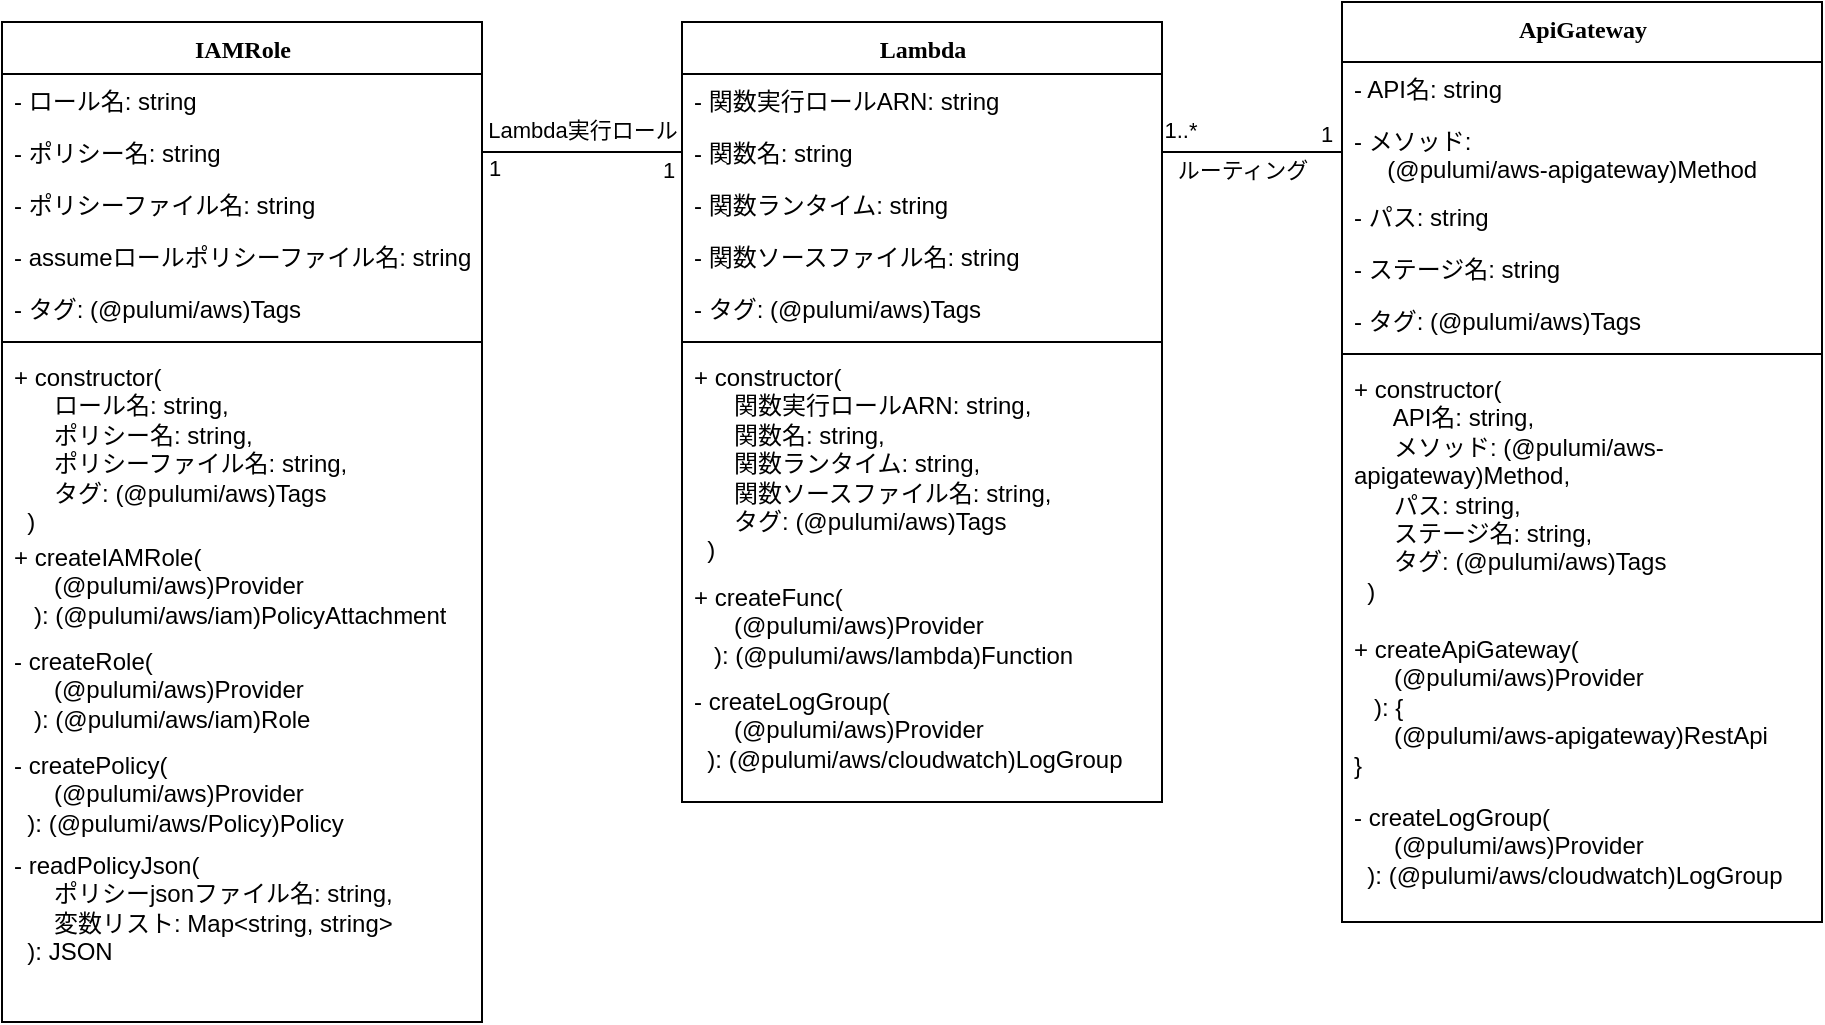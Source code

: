 <mxfile version="24.7.1" type="device">
  <diagram name="Page-1" id="9f46799a-70d6-7492-0946-bef42562c5a5">
    <mxGraphModel dx="1674" dy="841" grid="1" gridSize="10" guides="1" tooltips="1" connect="1" arrows="1" fold="1" page="1" pageScale="1" pageWidth="1100" pageHeight="850" background="none" math="0" shadow="0">
      <root>
        <mxCell id="0" />
        <mxCell id="1" parent="0" />
        <mxCell id="78961159f06e98e8-30" value="Lambda" style="swimlane;html=1;fontStyle=1;align=center;verticalAlign=top;childLayout=stackLayout;horizontal=1;startSize=26;horizontalStack=0;resizeParent=1;resizeLast=0;collapsible=1;marginBottom=0;swimlaneFillColor=#ffffff;rounded=0;shadow=0;comic=0;labelBackgroundColor=none;strokeWidth=1;fillColor=none;fontFamily=Verdana;fontSize=12" parent="1" vertex="1">
          <mxGeometry x="450" y="30" width="240" height="390" as="geometry" />
        </mxCell>
        <mxCell id="78961159f06e98e8-31" value="- 関数実行ロールARN: string" style="text;html=1;strokeColor=none;fillColor=none;align=left;verticalAlign=top;spacingLeft=4;spacingRight=4;whiteSpace=wrap;overflow=hidden;rotatable=0;points=[[0,0.5],[1,0.5]];portConstraint=eastwest;" parent="78961159f06e98e8-30" vertex="1">
          <mxGeometry y="26" width="240" height="26" as="geometry" />
        </mxCell>
        <mxCell id="78961159f06e98e8-32" value="- 関数名: string" style="text;html=1;strokeColor=none;fillColor=none;align=left;verticalAlign=top;spacingLeft=4;spacingRight=4;whiteSpace=wrap;overflow=hidden;rotatable=0;points=[[0,0.5],[1,0.5]];portConstraint=eastwest;" parent="78961159f06e98e8-30" vertex="1">
          <mxGeometry y="52" width="240" height="26" as="geometry" />
        </mxCell>
        <mxCell id="78961159f06e98e8-34" value="- 関数ランタイム: string" style="text;html=1;strokeColor=none;fillColor=none;align=left;verticalAlign=top;spacingLeft=4;spacingRight=4;whiteSpace=wrap;overflow=hidden;rotatable=0;points=[[0,0.5],[1,0.5]];portConstraint=eastwest;" parent="78961159f06e98e8-30" vertex="1">
          <mxGeometry y="78" width="240" height="26" as="geometry" />
        </mxCell>
        <mxCell id="AzaUwLEaXmX3aponU0eL-1" value="- 関数ソースファイル名: string" style="text;html=1;strokeColor=none;fillColor=none;align=left;verticalAlign=top;spacingLeft=4;spacingRight=4;whiteSpace=wrap;overflow=hidden;rotatable=0;points=[[0,0.5],[1,0.5]];portConstraint=eastwest;" parent="78961159f06e98e8-30" vertex="1">
          <mxGeometry y="104" width="240" height="26" as="geometry" />
        </mxCell>
        <mxCell id="xMMDIXil7vFxodbTR-LS-43" value="- タグ: (@pulumi/aws)Tags" style="text;html=1;strokeColor=none;fillColor=none;align=left;verticalAlign=top;spacingLeft=4;spacingRight=4;whiteSpace=wrap;overflow=hidden;rotatable=0;points=[[0,0.5],[1,0.5]];portConstraint=eastwest;" parent="78961159f06e98e8-30" vertex="1">
          <mxGeometry y="130" width="240" height="26" as="geometry" />
        </mxCell>
        <mxCell id="78961159f06e98e8-38" value="" style="line;html=1;strokeWidth=1;fillColor=none;align=left;verticalAlign=middle;spacingTop=-1;spacingLeft=3;spacingRight=3;rotatable=0;labelPosition=right;points=[];portConstraint=eastwest;" parent="78961159f06e98e8-30" vertex="1">
          <mxGeometry y="156" width="240" height="8" as="geometry" />
        </mxCell>
        <mxCell id="DzEdQuTOkfnMJAc7aqNY-2" value="+ constructor(&lt;div&gt;&amp;nbsp; &amp;nbsp; &amp;nbsp; 関数実行ロールARN: string,&lt;/div&gt;&lt;div&gt;&amp;nbsp; &amp;nbsp; &amp;nbsp; 関数名: string,&lt;/div&gt;&lt;div&gt;&amp;nbsp; &amp;nbsp; &amp;nbsp; 関数ランタイム: string,&lt;/div&gt;&lt;div&gt;&amp;nbsp; &amp;nbsp; &amp;nbsp; 関数ソースファイル名: string,&lt;br&gt;&lt;/div&gt;&lt;div&gt;&amp;nbsp; &amp;nbsp; &amp;nbsp; タグ:&amp;nbsp;&lt;span style=&quot;background-color: initial;&quot;&gt;(@pulumi/aws)Tags&lt;/span&gt;&lt;/div&gt;&lt;div&gt;&amp;nbsp; )&lt;/div&gt;" style="text;html=1;strokeColor=none;fillColor=none;align=left;verticalAlign=top;spacingLeft=4;spacingRight=4;whiteSpace=wrap;overflow=hidden;rotatable=0;points=[[0,0.5],[1,0.5]];portConstraint=eastwest;" parent="78961159f06e98e8-30" vertex="1">
          <mxGeometry y="164" width="240" height="110" as="geometry" />
        </mxCell>
        <mxCell id="78961159f06e98e8-39" value="+ createFunc(&lt;div&gt;&amp;nbsp; &amp;nbsp; &amp;nbsp; (@pulumi/aws)Provider&lt;/div&gt;&lt;div&gt;&amp;nbsp; &amp;nbsp;): (@pulumi/aws/lambda)Function&lt;/div&gt;" style="text;html=1;strokeColor=none;fillColor=none;align=left;verticalAlign=top;spacingLeft=4;spacingRight=4;whiteSpace=wrap;overflow=hidden;rotatable=0;points=[[0,0.5],[1,0.5]];portConstraint=eastwest;" parent="78961159f06e98e8-30" vertex="1">
          <mxGeometry y="274" width="240" height="52" as="geometry" />
        </mxCell>
        <mxCell id="78961159f06e98e8-40" value="- createLogGroup(&lt;div&gt;&amp;nbsp; &amp;nbsp; &amp;nbsp; (@pulumi/aws)Provider&lt;/div&gt;&lt;div&gt;&amp;nbsp; ):&amp;nbsp;&lt;span style=&quot;background-color: initial;&quot;&gt;(@pulumi/aws/cloudwatch)LogGroup&lt;/span&gt;&lt;/div&gt;" style="text;html=1;strokeColor=none;fillColor=none;align=left;verticalAlign=top;spacingLeft=4;spacingRight=4;whiteSpace=wrap;overflow=hidden;rotatable=0;points=[[0,0.5],[1,0.5]];portConstraint=eastwest;" parent="78961159f06e98e8-30" vertex="1">
          <mxGeometry y="326" width="240" height="50" as="geometry" />
        </mxCell>
        <mxCell id="78961159f06e98e8-129" style="edgeStyle=elbowEdgeStyle;html=1;labelBackgroundColor=none;startFill=0;startSize=8;endArrow=open;endFill=0;endSize=16;fontFamily=Verdana;fontSize=12;elbow=vertical;dashed=1;" parent="1" edge="1">
          <mxGeometry relative="1" as="geometry">
            <mxPoint x="250" y="632" as="targetPoint" />
          </mxGeometry>
        </mxCell>
        <mxCell id="78961159f06e98e8-130" style="edgeStyle=elbowEdgeStyle;html=1;labelBackgroundColor=none;startFill=0;startSize=8;endArrow=diamondThin;endFill=0;endSize=16;fontFamily=Verdana;fontSize=12;elbow=vertical;" parent="1" edge="1">
          <mxGeometry relative="1" as="geometry">
            <mxPoint x="520" y="617" as="targetPoint" />
          </mxGeometry>
        </mxCell>
        <mxCell id="xMMDIXil7vFxodbTR-LS-16" value="&lt;div&gt;ApiGateway&lt;/div&gt;" style="swimlane;html=1;fontStyle=1;align=center;verticalAlign=top;childLayout=stackLayout;horizontal=1;startSize=30;horizontalStack=0;resizeParent=1;resizeLast=0;collapsible=1;marginBottom=0;swimlaneFillColor=#ffffff;rounded=0;shadow=0;comic=0;labelBackgroundColor=none;strokeWidth=1;fillColor=none;fontFamily=Verdana;fontSize=12" parent="1" vertex="1">
          <mxGeometry x="780" y="20" width="240" height="460" as="geometry">
            <mxRectangle x="450" y="470" width="110" height="40" as="alternateBounds" />
          </mxGeometry>
        </mxCell>
        <mxCell id="xMMDIXil7vFxodbTR-LS-17" value="- API名: string" style="text;html=1;strokeColor=none;fillColor=none;align=left;verticalAlign=top;spacingLeft=4;spacingRight=4;whiteSpace=wrap;overflow=hidden;rotatable=0;points=[[0,0.5],[1,0.5]];portConstraint=eastwest;" parent="xMMDIXil7vFxodbTR-LS-16" vertex="1">
          <mxGeometry y="30" width="240" height="26" as="geometry" />
        </mxCell>
        <mxCell id="xMMDIXil7vFxodbTR-LS-19" value="- メソッド:&lt;div&gt;&amp;nbsp; &amp;nbsp; &amp;nbsp;(@pulumi/aws-apigateway)Method&lt;/div&gt;" style="text;html=1;strokeColor=none;fillColor=none;align=left;verticalAlign=top;spacingLeft=4;spacingRight=4;whiteSpace=wrap;overflow=hidden;rotatable=0;points=[[0,0.5],[1,0.5]];portConstraint=eastwest;" parent="xMMDIXil7vFxodbTR-LS-16" vertex="1">
          <mxGeometry y="56" width="240" height="38" as="geometry" />
        </mxCell>
        <mxCell id="xMMDIXil7vFxodbTR-LS-20" value="- パス: string" style="text;html=1;strokeColor=none;fillColor=none;align=left;verticalAlign=top;spacingLeft=4;spacingRight=4;whiteSpace=wrap;overflow=hidden;rotatable=0;points=[[0,0.5],[1,0.5]];portConstraint=eastwest;" parent="xMMDIXil7vFxodbTR-LS-16" vertex="1">
          <mxGeometry y="94" width="240" height="26" as="geometry" />
        </mxCell>
        <mxCell id="xMMDIXil7vFxodbTR-LS-21" value="- ステージ名: string" style="text;html=1;strokeColor=none;fillColor=none;align=left;verticalAlign=top;spacingLeft=4;spacingRight=4;whiteSpace=wrap;overflow=hidden;rotatable=0;points=[[0,0.5],[1,0.5]];portConstraint=eastwest;" parent="xMMDIXil7vFxodbTR-LS-16" vertex="1">
          <mxGeometry y="120" width="240" height="26" as="geometry" />
        </mxCell>
        <mxCell id="xMMDIXil7vFxodbTR-LS-22" value="- タグ: (@pulumi/aws)Tags" style="text;html=1;strokeColor=none;fillColor=none;align=left;verticalAlign=top;spacingLeft=4;spacingRight=4;whiteSpace=wrap;overflow=hidden;rotatable=0;points=[[0,0.5],[1,0.5]];portConstraint=eastwest;" parent="xMMDIXil7vFxodbTR-LS-16" vertex="1">
          <mxGeometry y="146" width="240" height="26" as="geometry" />
        </mxCell>
        <mxCell id="xMMDIXil7vFxodbTR-LS-23" value="" style="line;html=1;strokeWidth=1;fillColor=none;align=left;verticalAlign=middle;spacingTop=-1;spacingLeft=3;spacingRight=3;rotatable=0;labelPosition=right;points=[];portConstraint=eastwest;" parent="xMMDIXil7vFxodbTR-LS-16" vertex="1">
          <mxGeometry y="172" width="240" height="8" as="geometry" />
        </mxCell>
        <mxCell id="DzEdQuTOkfnMJAc7aqNY-3" value="+ constructor(&lt;div&gt;&amp;nbsp; &amp;nbsp; &amp;nbsp; API名: string,&lt;/div&gt;&lt;div&gt;&amp;nbsp; &amp;nbsp; &amp;nbsp; メソッド: (@pulumi/aws-apigateway)Method,&lt;/div&gt;&lt;div&gt;&amp;nbsp; &amp;nbsp; &amp;nbsp; パス: string,&lt;/div&gt;&lt;div&gt;&amp;nbsp; &amp;nbsp; &amp;nbsp; ステージ名: string,&lt;br&gt;&lt;/div&gt;&lt;div&gt;&amp;nbsp; &amp;nbsp; &amp;nbsp; タグ:&amp;nbsp;&lt;span style=&quot;background-color: initial;&quot;&gt;(@pulumi/aws)Tags&lt;/span&gt;&lt;/div&gt;&lt;div&gt;&amp;nbsp; )&lt;/div&gt;" style="text;html=1;strokeColor=none;fillColor=none;align=left;verticalAlign=top;spacingLeft=4;spacingRight=4;whiteSpace=wrap;overflow=hidden;rotatable=0;points=[[0,0.5],[1,0.5]];portConstraint=eastwest;" parent="xMMDIXil7vFxodbTR-LS-16" vertex="1">
          <mxGeometry y="180" width="240" height="130" as="geometry" />
        </mxCell>
        <mxCell id="xMMDIXil7vFxodbTR-LS-24" value="+ createApiGateway(&lt;div&gt;&amp;nbsp; &amp;nbsp; &amp;nbsp; (@pulumi/aws)Provider&lt;/div&gt;&lt;div&gt;&amp;nbsp; &amp;nbsp;): {&lt;/div&gt;&lt;div&gt;&amp;nbsp; &amp;nbsp; &amp;nbsp; (@pulumi/aws-apigateway)RestApi&lt;/div&gt;&lt;div&gt;&lt;span style=&quot;background-color: initial;&quot;&gt;}&lt;/span&gt;&lt;/div&gt;" style="text;html=1;strokeColor=none;fillColor=none;align=left;verticalAlign=top;spacingLeft=4;spacingRight=4;whiteSpace=wrap;overflow=hidden;rotatable=0;points=[[0,0.5],[1,0.5]];portConstraint=eastwest;" parent="xMMDIXil7vFxodbTR-LS-16" vertex="1">
          <mxGeometry y="310" width="240" height="84" as="geometry" />
        </mxCell>
        <mxCell id="xMMDIXil7vFxodbTR-LS-29" value="- createLogGroup(&lt;div&gt;&amp;nbsp; &amp;nbsp; &amp;nbsp; (@pulumi/aws)Provider&lt;/div&gt;&lt;div&gt;&amp;nbsp; ):&amp;nbsp;&lt;span style=&quot;background-color: initial;&quot;&gt;(@pulumi/aws/cloudwatch)LogGroup&lt;/span&gt;&lt;/div&gt;" style="text;html=1;strokeColor=none;fillColor=none;align=left;verticalAlign=top;spacingLeft=4;spacingRight=4;whiteSpace=wrap;overflow=hidden;rotatable=0;points=[[0,0.5],[1,0.5]];portConstraint=eastwest;" parent="xMMDIXil7vFxodbTR-LS-16" vertex="1">
          <mxGeometry y="394" width="240" height="50" as="geometry" />
        </mxCell>
        <mxCell id="xMMDIXil7vFxodbTR-LS-30" value="" style="endArrow=none;html=1;rounded=0;entryX=0;entryY=0.5;entryDx=0;entryDy=0;exitX=1;exitY=0.5;exitDx=0;exitDy=0;" parent="1" source="78961159f06e98e8-32" target="xMMDIXil7vFxodbTR-LS-19" edge="1">
          <mxGeometry relative="1" as="geometry">
            <mxPoint x="730" y="220" as="sourcePoint" />
            <mxPoint x="490" y="340" as="targetPoint" />
          </mxGeometry>
        </mxCell>
        <mxCell id="xMMDIXil7vFxodbTR-LS-34" value="&lt;div&gt;ルーティング&lt;/div&gt;" style="edgeLabel;html=1;align=center;verticalAlign=middle;resizable=0;points=[];" parent="xMMDIXil7vFxodbTR-LS-30" vertex="1" connectable="0">
          <mxGeometry x="-0.22" y="1" relative="1" as="geometry">
            <mxPoint x="5" y="10" as="offset" />
          </mxGeometry>
        </mxCell>
        <mxCell id="xMMDIXil7vFxodbTR-LS-50" value="1" style="edgeLabel;html=1;align=center;verticalAlign=middle;resizable=0;points=[];" parent="xMMDIXil7vFxodbTR-LS-30" vertex="1" connectable="0">
          <mxGeometry x="-0.28" y="-2" relative="1" as="geometry">
            <mxPoint x="49" y="-11" as="offset" />
          </mxGeometry>
        </mxCell>
        <mxCell id="xMMDIXil7vFxodbTR-LS-51" value="1..*" style="edgeLabel;html=1;align=center;verticalAlign=middle;resizable=0;points=[];" parent="xMMDIXil7vFxodbTR-LS-30" vertex="1" connectable="0">
          <mxGeometry x="-0.58" y="-1" relative="1" as="geometry">
            <mxPoint x="-10" y="-12" as="offset" />
          </mxGeometry>
        </mxCell>
        <mxCell id="xMMDIXil7vFxodbTR-LS-35" value="IAMRole" style="swimlane;html=1;fontStyle=1;align=center;verticalAlign=top;childLayout=stackLayout;horizontal=1;startSize=26;horizontalStack=0;resizeParent=1;resizeLast=0;collapsible=1;marginBottom=0;swimlaneFillColor=#ffffff;rounded=0;shadow=0;comic=0;labelBackgroundColor=none;strokeWidth=1;fillColor=none;fontFamily=Verdana;fontSize=12" parent="1" vertex="1">
          <mxGeometry x="110" y="30" width="240" height="500" as="geometry" />
        </mxCell>
        <mxCell id="xMMDIXil7vFxodbTR-LS-36" value="- ロール名: string" style="text;html=1;strokeColor=none;fillColor=none;align=left;verticalAlign=top;spacingLeft=4;spacingRight=4;whiteSpace=wrap;overflow=hidden;rotatable=0;points=[[0,0.5],[1,0.5]];portConstraint=eastwest;" parent="xMMDIXil7vFxodbTR-LS-35" vertex="1">
          <mxGeometry y="26" width="240" height="26" as="geometry" />
        </mxCell>
        <mxCell id="xMMDIXil7vFxodbTR-LS-37" value="- ポリシー名: string" style="text;html=1;strokeColor=none;fillColor=none;align=left;verticalAlign=top;spacingLeft=4;spacingRight=4;whiteSpace=wrap;overflow=hidden;rotatable=0;points=[[0,0.5],[1,0.5]];portConstraint=eastwest;" parent="xMMDIXil7vFxodbTR-LS-35" vertex="1">
          <mxGeometry y="52" width="240" height="26" as="geometry" />
        </mxCell>
        <mxCell id="xMMDIXil7vFxodbTR-LS-38" value="- ポリシーファイル名: s&lt;span style=&quot;background-color: initial;&quot;&gt;tring&lt;/span&gt;" style="text;html=1;strokeColor=none;fillColor=none;align=left;verticalAlign=top;spacingLeft=4;spacingRight=4;whiteSpace=wrap;overflow=hidden;rotatable=0;points=[[0,0.5],[1,0.5]];portConstraint=eastwest;" parent="xMMDIXil7vFxodbTR-LS-35" vertex="1">
          <mxGeometry y="78" width="240" height="26" as="geometry" />
        </mxCell>
        <mxCell id="hTaqogGyKCBE5-Hot58E-1" value="- assumeロールポリシーファイル名: s&lt;span style=&quot;background-color: initial;&quot;&gt;tring&lt;/span&gt;" style="text;html=1;strokeColor=none;fillColor=none;align=left;verticalAlign=top;spacingLeft=4;spacingRight=4;whiteSpace=wrap;overflow=hidden;rotatable=0;points=[[0,0.5],[1,0.5]];portConstraint=eastwest;" parent="xMMDIXil7vFxodbTR-LS-35" vertex="1">
          <mxGeometry y="104" width="240" height="26" as="geometry" />
        </mxCell>
        <mxCell id="xMMDIXil7vFxodbTR-LS-39" value="- タグ: (@pulumi/aws)Tags" style="text;html=1;strokeColor=none;fillColor=none;align=left;verticalAlign=top;spacingLeft=4;spacingRight=4;whiteSpace=wrap;overflow=hidden;rotatable=0;points=[[0,0.5],[1,0.5]];portConstraint=eastwest;" parent="xMMDIXil7vFxodbTR-LS-35" vertex="1">
          <mxGeometry y="130" width="240" height="26" as="geometry" />
        </mxCell>
        <mxCell id="xMMDIXil7vFxodbTR-LS-40" value="" style="line;html=1;strokeWidth=1;fillColor=none;align=left;verticalAlign=middle;spacingTop=-1;spacingLeft=3;spacingRight=3;rotatable=0;labelPosition=right;points=[];portConstraint=eastwest;" parent="xMMDIXil7vFxodbTR-LS-35" vertex="1">
          <mxGeometry y="156" width="240" height="8" as="geometry" />
        </mxCell>
        <mxCell id="DzEdQuTOkfnMJAc7aqNY-1" value="+ constructor(&lt;div&gt;&amp;nbsp; &amp;nbsp; &amp;nbsp; ロール名: string,&lt;/div&gt;&lt;div&gt;&amp;nbsp; &amp;nbsp; &amp;nbsp; ポリシー名: string,&lt;/div&gt;&lt;div&gt;&amp;nbsp; &amp;nbsp; &amp;nbsp; ポリシーファイル名: string,&lt;/div&gt;&lt;div&gt;&amp;nbsp; &amp;nbsp; &amp;nbsp; タグ:&amp;nbsp;&lt;span style=&quot;background-color: initial;&quot;&gt;(@pulumi/aws)Tags&lt;/span&gt;&lt;/div&gt;&lt;div&gt;&amp;nbsp; )&lt;/div&gt;" style="text;html=1;strokeColor=none;fillColor=none;align=left;verticalAlign=top;spacingLeft=4;spacingRight=4;whiteSpace=wrap;overflow=hidden;rotatable=0;points=[[0,0.5],[1,0.5]];portConstraint=eastwest;" parent="xMMDIXil7vFxodbTR-LS-35" vertex="1">
          <mxGeometry y="164" width="240" height="90" as="geometry" />
        </mxCell>
        <mxCell id="xMMDIXil7vFxodbTR-LS-41" value="+ createIAMRole(&lt;div&gt;&amp;nbsp; &amp;nbsp; &amp;nbsp; (@pulumi/aws)Provider&lt;/div&gt;&lt;div&gt;&amp;nbsp; &amp;nbsp;): (@pulumi/aws/iam)PolicyAttachment&lt;/div&gt;" style="text;html=1;strokeColor=none;fillColor=none;align=left;verticalAlign=top;spacingLeft=4;spacingRight=4;whiteSpace=wrap;overflow=hidden;rotatable=0;points=[[0,0.5],[1,0.5]];portConstraint=eastwest;" parent="xMMDIXil7vFxodbTR-LS-35" vertex="1">
          <mxGeometry y="254" width="240" height="52" as="geometry" />
        </mxCell>
        <mxCell id="hTaqogGyKCBE5-Hot58E-2" value="- createRole(&lt;div&gt;&amp;nbsp; &amp;nbsp; &amp;nbsp; (@pulumi/aws)Provider&lt;/div&gt;&lt;div&gt;&amp;nbsp; &amp;nbsp;): (@pulumi/aws/iam)Role&lt;/div&gt;" style="text;html=1;strokeColor=none;fillColor=none;align=left;verticalAlign=top;spacingLeft=4;spacingRight=4;whiteSpace=wrap;overflow=hidden;rotatable=0;points=[[0,0.5],[1,0.5]];portConstraint=eastwest;" parent="xMMDIXil7vFxodbTR-LS-35" vertex="1">
          <mxGeometry y="306" width="240" height="52" as="geometry" />
        </mxCell>
        <mxCell id="xMMDIXil7vFxodbTR-LS-52" value="- createPolicy(&lt;div&gt;&amp;nbsp; &amp;nbsp; &amp;nbsp; (@pulumi/aws)Provider&lt;/div&gt;&lt;div&gt;&amp;nbsp; ):&amp;nbsp;&lt;span style=&quot;background-color: initial;&quot;&gt;(@pulumi/aws/Policy)Policy&lt;/span&gt;&lt;/div&gt;" style="text;html=1;strokeColor=none;fillColor=none;align=left;verticalAlign=top;spacingLeft=4;spacingRight=4;whiteSpace=wrap;overflow=hidden;rotatable=0;points=[[0,0.5],[1,0.5]];portConstraint=eastwest;" parent="xMMDIXil7vFxodbTR-LS-35" vertex="1">
          <mxGeometry y="358" width="240" height="50" as="geometry" />
        </mxCell>
        <mxCell id="1eUS9TlKWDJO0VEXVH_M-1" value="- readPolicyJson(&lt;div&gt;&amp;nbsp; &amp;nbsp; &amp;nbsp; ポリシーjsonファイル名: string,&lt;/div&gt;&lt;div&gt;&lt;span style=&quot;background-color: initial;&quot;&gt;&amp;nbsp; &amp;nbsp; &amp;nbsp; 変数リスト: Map&amp;lt;string, string&amp;gt;&lt;/span&gt;&lt;/div&gt;&lt;div&gt;&lt;span style=&quot;background-color: initial;&quot;&gt;&amp;nbsp; ): JSON&lt;/span&gt;&lt;/div&gt;" style="text;html=1;strokeColor=none;fillColor=none;align=left;verticalAlign=top;spacingLeft=4;spacingRight=4;whiteSpace=wrap;overflow=hidden;rotatable=0;points=[[0,0.5],[1,0.5]];portConstraint=eastwest;" parent="xMMDIXil7vFxodbTR-LS-35" vertex="1">
          <mxGeometry y="408" width="240" height="70" as="geometry" />
        </mxCell>
        <mxCell id="xMMDIXil7vFxodbTR-LS-44" value="" style="endArrow=none;html=1;rounded=0;exitX=1;exitY=0.5;exitDx=0;exitDy=0;entryX=0;entryY=0.5;entryDx=0;entryDy=0;" parent="1" source="xMMDIXil7vFxodbTR-LS-37" target="78961159f06e98e8-32" edge="1">
          <mxGeometry relative="1" as="geometry">
            <mxPoint x="350.96" y="217" as="sourcePoint" />
            <mxPoint x="450" y="217" as="targetPoint" />
          </mxGeometry>
        </mxCell>
        <mxCell id="xMMDIXil7vFxodbTR-LS-48" value="1" style="edgeLabel;html=1;align=center;verticalAlign=middle;resizable=0;points=[];" parent="xMMDIXil7vFxodbTR-LS-44" vertex="1" connectable="0">
          <mxGeometry x="-0.227" y="-2" relative="1" as="geometry">
            <mxPoint x="-33" y="6" as="offset" />
          </mxGeometry>
        </mxCell>
        <mxCell id="xMMDIXil7vFxodbTR-LS-49" value="1" style="edgeLabel;html=1;align=center;verticalAlign=middle;resizable=0;points=[];" parent="xMMDIXil7vFxodbTR-LS-44" vertex="1" connectable="0">
          <mxGeometry x="-0.089" y="1" relative="1" as="geometry">
            <mxPoint x="47" y="10" as="offset" />
          </mxGeometry>
        </mxCell>
        <mxCell id="DzEdQuTOkfnMJAc7aqNY-5" value="Lambda実行ロール" style="edgeLabel;html=1;align=center;verticalAlign=middle;resizable=0;points=[];" parent="xMMDIXil7vFxodbTR-LS-44" vertex="1" connectable="0">
          <mxGeometry x="-0.08" y="-1" relative="1" as="geometry">
            <mxPoint x="4" y="-12" as="offset" />
          </mxGeometry>
        </mxCell>
      </root>
    </mxGraphModel>
  </diagram>
</mxfile>
